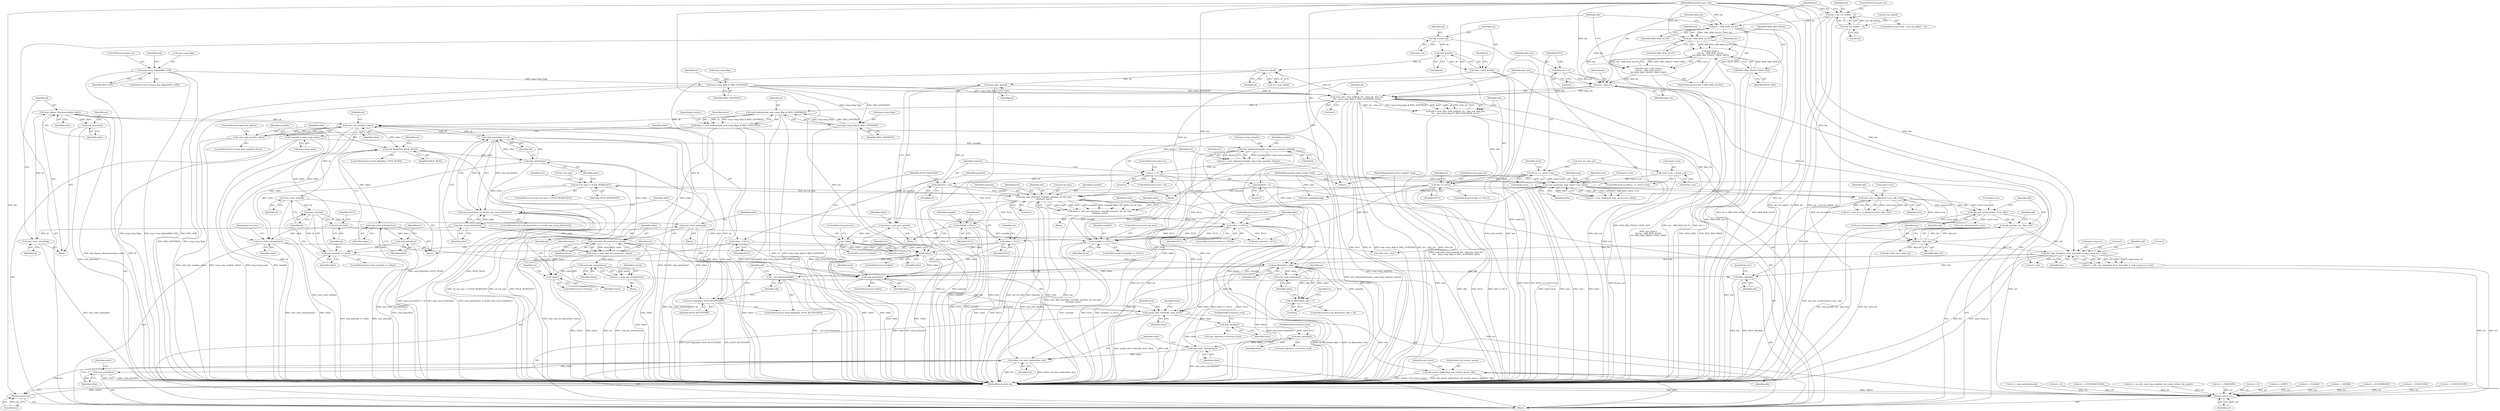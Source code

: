 digraph "0_linux_e0e3cea46d31d23dc40df0a49a7a2c04fe8edfea_0@API" {
"1000439" [label="(Call,unix_dgram_disconnected(sk, other))"];
"1000437" [label="(Call,unix_state_unlock(sk))"];
"1000434" [label="(Call,unix_peer(sk))"];
"1000429" [label="(Call,unix_peer(sk))"];
"1000425" [label="(Call,unix_state_lock(sk))"];
"1000409" [label="(Call,unix_may_send(sk, other))"];
"1000491" [label="(Call,unix_peer(other) != sk)"];
"1000492" [label="(Call,unix_peer(other))"];
"1000414" [label="(Call,sock_flag(other, SOCK_DEAD))"];
"1000439" [label="(Call,unix_dgram_disconnected(sk, other))"];
"1000428" [label="(Call,unix_peer(sk) == other)"];
"1000420" [label="(Call,sock_put(other))"];
"1000418" [label="(Call,unix_state_unlock(other))"];
"1000352" [label="(Call,sock_sndtimeo(sk, msg->msg_flags & MSG_DONTWAIT))"];
"1000281" [label="(Call,sock_alloc_send_pskb(sk, len - data_len, data_len,\n\t\t\t\t   msg->msg_flags & MSG_DONTWAIT, &err))"];
"1000226" [label="(Call,unix_peer_get(sk))"];
"1000128" [label="(Call,unix_sk(sk))"];
"1000123" [label="(Call,sock_net(sk))"];
"1000115" [label="(Call,*sk = sock->sk)"];
"1000283" [label="(Call,len - data_len)"];
"1000266" [label="(Call,len > SKB_MAX_ALLOC)"];
"1000257" [label="(Call,len > sk->sk_sndbuf - 32)"];
"1000107" [label="(MethodParameterIn,size_t len)"];
"1000259" [label="(Call,sk->sk_sndbuf - 32)"];
"1000273" [label="(Call,len - SKB_MAX_ALLOC)"];
"1000151" [label="(Call,data_len = 0)"];
"1000269" [label="(Call,data_len = min_t(size_t,\n\t\t\t\t len - SKB_MAX_ALLOC,\n\t\t\t\t MAX_SKB_FRAGS * PAGE_SIZE))"];
"1000271" [label="(Call,min_t(size_t,\n\t\t\t\t len - SKB_MAX_ALLOC,\n\t\t\t\t MAX_SKB_FRAGS * PAGE_SIZE))"];
"1000276" [label="(Call,MAX_SKB_FRAGS * PAGE_SIZE)"];
"1000287" [label="(Call,msg->msg_flags & MSG_DONTWAIT)"];
"1000187" [label="(Call,msg->msg_flags&MSG_OOB)"];
"1000354" [label="(Call,msg->msg_flags & MSG_DONTWAIT)"];
"1000450" [label="(Call,unix_state_unlock(sk))"];
"1000401" [label="(Call,unix_state_lock(other))"];
"1000392" [label="(Call,sk_filter(other, skb))"];
"1000386" [label="(Call,other == NULL)"];
"1000373" [label="(Call,other = unix_find_other(net, sunaddr, namelen, sk->sk_type,\n\t\t\t\t\thash, &err))"];
"1000375" [label="(Call,unix_find_other(net, sunaddr, namelen, sk->sk_type,\n\t\t\t\t\thash, &err))"];
"1000121" [label="(Call,*net = sock_net(sk))"];
"1000369" [label="(Call,sunaddr == NULL)"];
"1000217" [label="(Call,sunaddr = NULL)"];
"1000155" [label="(Call,NULL == siocb->scm)"];
"1000200" [label="(Call,unix_mkname(sunaddr, msg->msg_namelen, &hash))"];
"1000131" [label="(Call,*sunaddr = msg->msg_name)"];
"1000295" [label="(Call,skb == NULL)"];
"1000279" [label="(Call,skb = sock_alloc_send_pskb(sk, len - data_len, data_len,\n\t\t\t\t   msg->msg_flags & MSG_DONTWAIT, &err))"];
"1000141" [label="(Call,namelen = 0)"];
"1000212" [label="(Call,namelen = err)"];
"1000208" [label="(Call,err < 0)"];
"1000198" [label="(Call,err = unix_mkname(sunaddr, msg->msg_namelen, &hash))"];
"1000471" [label="(Call,sk->sk_type != SOCK_SEQPACKET)"];
"1000361" [label="(Call,!other)"];
"1000452" [label="(Call,other = NULL)"];
"1000229" [label="(Call,!other)"];
"1000224" [label="(Call,other = unix_peer_get(sk))"];
"1000137" [label="(Call,*other = NULL)"];
"1000509" [label="(Call,unix_wait_for_peer(other, timeo))"];
"1000495" [label="(Call,unix_recvq_full(other))"];
"1000499" [label="(Call,!timeo)"];
"1000350" [label="(Call,timeo = sock_sndtimeo(sk, msg->msg_flags & MSG_DONTWAIT))"];
"1000514" [label="(Call,sock_intr_errno(timeo))"];
"1000507" [label="(Call,timeo = unix_wait_for_peer(other, timeo))"];
"1000339" [label="(Call,skb_copy_datagram_from_iovec(skb, 0, msg->msg_iov, 0, len))"];
"1000322" [label="(Call,skb_put(skb, len - data_len))"];
"1000317" [label="(Call,unix_get_secdata(siocb->scm, skb))"];
"1000301" [label="(Call,unix_scm_to_skb(siocb->scm, skb, true))"];
"1000169" [label="(Call,scm_send(sock, msg, siocb->scm, false))"];
"1000105" [label="(MethodParameterIn,struct socket *sock)"];
"1000106" [label="(MethodParameterIn,struct msghdr *msg)"];
"1000160" [label="(Call,siocb->scm = &tmp_scm)"];
"1000324" [label="(Call,len - data_len)"];
"1000408" [label="(Call,!unix_may_send(sk, other))"];
"1000442" [label="(Call,sock_put(other))"];
"1000490" [label="(Call,unix_peer(other) != sk && unix_recvq_full(other))"];
"1000391" [label="(Call,sk_filter(other, skb) < 0)"];
"1000525" [label="(Call,__net_timestamp(skb))"];
"1000527" [label="(Call,maybe_add_creds(skb, sock, other))"];
"1000531" [label="(Call,skb_queue_tail(&other->sk_receive_queue, skb))"];
"1000541" [label="(Call,unix_sk(other))"];
"1000546" [label="(Call,unix_sk(other))"];
"1000550" [label="(Call,unix_state_unlock(other))"];
"1000552" [label="(Call,other->sk_data_ready(other, len))"];
"1000555" [label="(Call,sock_put(other))"];
"1000561" [label="(Return,return len;)"];
"1000567" [label="(Call,kfree_skb(skb))"];
"1000572" [label="(Call,sock_put(other))"];
"1000512" [label="(Call,err = sock_intr_errno(timeo))"];
"1000578" [label="(Return,return err;)"];
"1000522" [label="(Call,sock_flag(other, SOCK_RCVTSTAMP))"];
"1000564" [label="(Call,unix_state_unlock(other))"];
"1000441" [label="(Identifier,other)"];
"1000219" [label="(Identifier,NULL)"];
"1000530" [label="(Identifier,other)"];
"1000389" [label="(ControlStructure,goto out_free;)"];
"1000129" [label="(Identifier,sk)"];
"1000264" [label="(ControlStructure,goto out;)"];
"1000211" [label="(ControlStructure,goto out;)"];
"1000246" [label="(Call,err = unix_autobind(sock))"];
"1000454" [label="(Identifier,NULL)"];
"1000293" [label="(Identifier,err)"];
"1000202" [label="(Call,msg->msg_namelen)"];
"1000436" [label="(Identifier,NULL)"];
"1000339" [label="(Call,skb_copy_datagram_from_iovec(skb, 0, msg->msg_iov, 0, len))"];
"1000216" [label="(Block,)"];
"1000160" [label="(Call,siocb->scm = &tmp_scm)"];
"1000325" [label="(Identifier,len)"];
"1000208" [label="(Call,err < 0)"];
"1000524" [label="(Identifier,SOCK_RCVTSTAMP)"];
"1000298" [label="(ControlStructure,goto out;)"];
"1000422" [label="(Call,err = 0)"];
"1000105" [label="(MethodParameterIn,struct socket *sock)"];
"1000392" [label="(Call,sk_filter(other, skb))"];
"1000418" [label="(Call,unix_state_unlock(other))"];
"1000402" [label="(Identifier,other)"];
"1000358" [label="(Identifier,MSG_DONTWAIT)"];
"1000527" [label="(Call,maybe_add_creds(skb, sock, other))"];
"1000224" [label="(Call,other = unix_peer_get(sk))"];
"1000431" [label="(Identifier,other)"];
"1000263" [label="(Literal,32)"];
"1000324" [label="(Call,len - data_len)"];
"1000201" [label="(Identifier,sunaddr)"];
"1000132" [label="(Identifier,sunaddr)"];
"1000435" [label="(Identifier,sk)"];
"1000210" [label="(Literal,0)"];
"1000427" [label="(ControlStructure,if (unix_peer(sk) == other))"];
"1000453" [label="(Identifier,other)"];
"1000514" [label="(Call,sock_intr_errno(timeo))"];
"1000522" [label="(Call,sock_flag(other, SOCK_RCVTSTAMP))"];
"1000155" [label="(Call,NULL == siocb->scm)"];
"1000404" [label="(Identifier,err)"];
"1000371" [label="(Identifier,NULL)"];
"1000296" [label="(Identifier,skb)"];
"1000270" [label="(Identifier,data_len)"];
"1000346" [label="(Identifier,len)"];
"1000126" [label="(Call,*u = unix_sk(sk))"];
"1000390" [label="(ControlStructure,if (sk_filter(other, skb) < 0))"];
"1000378" [label="(Identifier,namelen)"];
"1000302" [label="(Call,siocb->scm)"];
"1000124" [label="(Identifier,sk)"];
"1000128" [label="(Call,unix_sk(sk))"];
"1000284" [label="(Identifier,len)"];
"1000209" [label="(Identifier,err)"];
"1000497" [label="(Block,)"];
"1000332" [label="(Call,skb->len = len)"];
"1000107" [label="(MethodParameterIn,size_t len)"];
"1000272" [label="(Identifier,size_t)"];
"1000551" [label="(Identifier,other)"];
"1000444" [label="(Call,err = -ECONNREFUSED)"];
"1000231" [label="(ControlStructure,goto out;)"];
"1000138" [label="(Identifier,other)"];
"1000493" [label="(Identifier,other)"];
"1000285" [label="(Identifier,data_len)"];
"1000361" [label="(Call,!other)"];
"1000397" [label="(Call,err = len)"];
"1000225" [label="(Identifier,other)"];
"1000257" [label="(Call,len > sk->sk_sndbuf - 32)"];
"1000342" [label="(Call,msg->msg_iov)"];
"1000489" [label="(ControlStructure,if (unix_peer(other) != sk && unix_recvq_full(other)))"];
"1000528" [label="(Identifier,skb)"];
"1000195" [label="(Identifier,msg)"];
"1000154" [label="(ControlStructure,if (NULL == siocb->scm))"];
"1000567" [label="(Call,kfree_skb(skb))"];
"1000460" [label="(Identifier,err)"];
"1000151" [label="(Call,data_len = 0)"];
"1000388" [label="(Identifier,NULL)"];
"1000306" [label="(Identifier,true)"];
"1000491" [label="(Call,unix_peer(other) != sk)"];
"1000529" [label="(Identifier,sock)"];
"1000142" [label="(Identifier,namelen)"];
"1000369" [label="(Call,sunaddr == NULL)"];
"1000291" [label="(Identifier,MSG_DONTWAIT)"];
"1000269" [label="(Call,data_len = min_t(size_t,\n\t\t\t\t len - SKB_MAX_ALLOC,\n\t\t\t\t MAX_SKB_FRAGS * PAGE_SIZE))"];
"1000500" [label="(Identifier,timeo)"];
"1000322" [label="(Call,skb_put(skb, len - data_len))"];
"1000297" [label="(Identifier,NULL)"];
"1000534" [label="(Identifier,other)"];
"1000317" [label="(Call,unix_get_secdata(siocb->scm, skb))"];
"1000169" [label="(Call,scm_send(sock, msg, siocb->scm, false))"];
"1000559" [label="(Identifier,siocb)"];
"1000294" [label="(ControlStructure,if (skb == NULL))"];
"1000374" [label="(Identifier,other)"];
"1000432" [label="(Block,)"];
"1000545" [label="(Call,unix_sk(other)->recursion_level)"];
"1000387" [label="(Identifier,other)"];
"1000235" [label="(Identifier,SOCK_PASSCRED)"];
"1000477" [label="(Call,err = security_unix_may_send(sk->sk_socket, other->sk_socket))"];
"1000368" [label="(ControlStructure,if (sunaddr == NULL))"];
"1000212" [label="(Call,namelen = err)"];
"1000345" [label="(Literal,0)"];
"1000172" [label="(Call,siocb->scm)"];
"1000554" [label="(Identifier,len)"];
"1000451" [label="(Identifier,sk)"];
"1000518" [label="(Identifier,current)"];
"1000283" [label="(Call,len - data_len)"];
"1000288" [label="(Call,msg->msg_flags)"];
"1000394" [label="(Identifier,skb)"];
"1000515" [label="(Identifier,timeo)"];
"1000398" [label="(Identifier,err)"];
"1000401" [label="(Call,unix_state_lock(other))"];
"1000568" [label="(Identifier,skb)"];
"1000115" [label="(Call,*sk = sock->sk)"];
"1000276" [label="(Call,MAX_SKB_FRAGS * PAGE_SIZE)"];
"1000450" [label="(Call,unix_state_unlock(sk))"];
"1000226" [label="(Call,unix_peer_get(sk))"];
"1000280" [label="(Identifier,skb)"];
"1000186" [label="(ControlStructure,if (msg->msg_flags&MSG_OOB))"];
"1000536" [label="(Identifier,skb)"];
"1000352" [label="(Call,sock_sndtimeo(sk, msg->msg_flags & MSG_DONTWAIT))"];
"1000301" [label="(Call,unix_scm_to_skb(siocb->scm, skb, true))"];
"1000287" [label="(Call,msg->msg_flags & MSG_DONTWAIT)"];
"1000471" [label="(Call,sk->sk_type != SOCK_SEQPACKET)"];
"1000499" [label="(Call,!timeo)"];
"1000382" [label="(Identifier,hash)"];
"1000354" [label="(Call,msg->msg_flags & MSG_DONTWAIT)"];
"1000123" [label="(Call,sock_net(sk))"];
"1000370" [label="(Identifier,sunaddr)"];
"1000166" [label="(Call,wait_for_unix_gc())"];
"1000299" [label="(Call,err = unix_scm_to_skb(siocb->scm, skb, true))"];
"1000248" [label="(Call,unix_autobind(sock))"];
"1000116" [label="(Identifier,sk)"];
"1000133" [label="(Call,msg->msg_name)"];
"1000376" [label="(Identifier,net)"];
"1000507" [label="(Call,timeo = unix_wait_for_peer(other, timeo))"];
"1000547" [label="(Identifier,other)"];
"1000472" [label="(Call,sk->sk_type)"];
"1000428" [label="(Call,unix_peer(sk) == other)"];
"1000416" [label="(Identifier,SOCK_DEAD)"];
"1000259" [label="(Call,sk->sk_sndbuf - 32)"];
"1000275" [label="(Identifier,SKB_MAX_ALLOC)"];
"1000318" [label="(Call,siocb->scm)"];
"1000205" [label="(Call,&hash)"];
"1000351" [label="(Identifier,timeo)"];
"1000513" [label="(Identifier,err)"];
"1000121" [label="(Call,*net = sock_net(sk))"];
"1000197" [label="(Block,)"];
"1000108" [label="(Block,)"];
"1000305" [label="(Identifier,skb)"];
"1000445" [label="(Identifier,err)"];
"1000439" [label="(Call,unix_dgram_disconnected(sk, other))"];
"1000353" [label="(Identifier,sk)"];
"1000214" [label="(Identifier,err)"];
"1000572" [label="(Call,sock_put(other))"];
"1000385" [label="(ControlStructure,if (other == NULL))"];
"1000350" [label="(Call,timeo = sock_sndtimeo(sk, msg->msg_flags & MSG_DONTWAIT))"];
"1000217" [label="(Call,sunaddr = NULL)"];
"1000267" [label="(Identifier,len)"];
"1000274" [label="(Identifier,len)"];
"1000440" [label="(Identifier,sk)"];
"1000271" [label="(Call,min_t(size_t,\n\t\t\t\t len - SKB_MAX_ALLOC,\n\t\t\t\t MAX_SKB_FRAGS * PAGE_SIZE))"];
"1000426" [label="(Identifier,sk)"];
"1000494" [label="(Identifier,sk)"];
"1000552" [label="(Call,other->sk_data_ready(other, len))"];
"1000512" [label="(Call,err = sock_intr_errno(timeo))"];
"1000526" [label="(Identifier,skb)"];
"1000323" [label="(Identifier,skb)"];
"1000282" [label="(Identifier,sk)"];
"1000295" [label="(Call,skb == NULL)"];
"1000286" [label="(Identifier,data_len)"];
"1000300" [label="(Identifier,err)"];
"1000580" [label="(MethodReturn,static int)"];
"1000412" [label="(ControlStructure,goto out_unlock;)"];
"1000423" [label="(Identifier,err)"];
"1000162" [label="(Identifier,siocb)"];
"1000419" [label="(Identifier,other)"];
"1000266" [label="(Call,len > SKB_MAX_ALLOC)"];
"1000379" [label="(Call,sk->sk_type)"];
"1000550" [label="(Call,unix_state_unlock(other))"];
"1000156" [label="(Identifier,NULL)"];
"1000363" [label="(Block,)"];
"1000420" [label="(Call,sock_put(other))"];
"1000273" [label="(Call,len - SKB_MAX_ALLOC)"];
"1000281" [label="(Call,sock_alloc_send_pskb(sk, len - data_len, data_len,\n\t\t\t\t   msg->msg_flags & MSG_DONTWAIT, &err))"];
"1000434" [label="(Call,unix_peer(sk))"];
"1000122" [label="(Identifier,net)"];
"1000171" [label="(Identifier,msg)"];
"1000326" [label="(Identifier,data_len)"];
"1000540" [label="(Call,unix_sk(other)->recursion_level)"];
"1000576" [label="(Identifier,siocb)"];
"1000414" [label="(Call,sock_flag(other, SOCK_DEAD))"];
"1000292" [label="(Call,&err)"];
"1000260" [label="(Call,sk->sk_sndbuf)"];
"1000117" [label="(Call,sock->sk)"];
"1000525" [label="(Call,__net_timestamp(skb))"];
"1000141" [label="(Call,namelen = 0)"];
"1000503" [label="(Identifier,err)"];
"1000539" [label="(Identifier,max_level)"];
"1000252" [label="(Call,err = -EMSGSIZE)"];
"1000569" [label="(JumpTarget,out:)"];
"1000470" [label="(ControlStructure,if (sk->sk_type != SOCK_SEQPACKET))"];
"1000456" [label="(Identifier,err)"];
"1000308" [label="(Call,err < 0)"];
"1000355" [label="(Call,msg->msg_flags)"];
"1000373" [label="(Call,other = unix_find_other(net, sunaddr, namelen, sk->sk_type,\n\t\t\t\t\thash, &err))"];
"1000475" [label="(Identifier,SOCK_SEQPACKET)"];
"1000340" [label="(Identifier,skb)"];
"1000430" [label="(Identifier,sk)"];
"1000417" [label="(Block,)"];
"1000227" [label="(Identifier,sk)"];
"1000187" [label="(Call,msg->msg_flags&MSG_OOB)"];
"1000191" [label="(Identifier,MSG_OOB)"];
"1000578" [label="(Return,return err;)"];
"1000372" [label="(ControlStructure,goto out_free;)"];
"1000152" [label="(Identifier,data_len)"];
"1000327" [label="(Call,skb->data_len = data_len)"];
"1000425" [label="(Call,unix_state_lock(sk))"];
"1000393" [label="(Identifier,other)"];
"1000492" [label="(Call,unix_peer(other))"];
"1000127" [label="(Identifier,u)"];
"1000164" [label="(Call,&tmp_scm)"];
"1000377" [label="(Identifier,sunaddr)"];
"1000452" [label="(Call,other = NULL)"];
"1000561" [label="(Return,return len;)"];
"1000360" [label="(ControlStructure,if (!other))"];
"1000137" [label="(Call,*other = NULL)"];
"1000409" [label="(Call,unix_may_send(sk, other))"];
"1000153" [label="(Literal,0)"];
"1000221" [label="(Identifier,err)"];
"1000557" [label="(Call,scm_destroy(siocb->scm))"];
"1000459" [label="(Call,err = -EPIPE)"];
"1000553" [label="(Identifier,other)"];
"1000362" [label="(Identifier,other)"];
"1000543" [label="(FieldIdentifier,recursion_level)"];
"1000573" [label="(Identifier,other)"];
"1000443" [label="(Identifier,other)"];
"1000502" [label="(Call,err = -EAGAIN)"];
"1000199" [label="(Identifier,err)"];
"1000218" [label="(Identifier,sunaddr)"];
"1000386" [label="(Call,other == NULL)"];
"1000341" [label="(Literal,0)"];
"1000403" [label="(Call,err = -EPERM)"];
"1000213" [label="(Identifier,namelen)"];
"1000498" [label="(ControlStructure,if (!timeo))"];
"1000139" [label="(Identifier,NULL)"];
"1000321" [label="(Identifier,skb)"];
"1000359" [label="(JumpTarget,restart:)"];
"1000438" [label="(Identifier,sk)"];
"1000200" [label="(Call,unix_mkname(sunaddr, msg->msg_namelen, &hash))"];
"1000478" [label="(Identifier,err)"];
"1000175" [label="(Identifier,false)"];
"1000170" [label="(Identifier,sock)"];
"1000161" [label="(Call,siocb->scm)"];
"1000207" [label="(ControlStructure,if (err < 0))"];
"1000510" [label="(Identifier,other)"];
"1000562" [label="(Identifier,len)"];
"1000495" [label="(Call,unix_recvq_full(other))"];
"1000265" [label="(ControlStructure,if (len > SKB_MAX_ALLOC))"];
"1000509" [label="(Call,unix_wait_for_peer(other, timeo))"];
"1000268" [label="(Identifier,SKB_MAX_ALLOC)"];
"1000531" [label="(Call,skb_queue_tail(&other->sk_receive_queue, skb))"];
"1000532" [label="(Call,&other->sk_receive_queue)"];
"1000408" [label="(Call,!unix_may_send(sk, other))"];
"1000106" [label="(MethodParameterIn,struct msghdr *msg)"];
"1000546" [label="(Call,unix_sk(other))"];
"1000437" [label="(Call,unix_state_unlock(sk))"];
"1000556" [label="(Identifier,other)"];
"1000258" [label="(Identifier,len)"];
"1000511" [label="(Identifier,timeo)"];
"1000230" [label="(Identifier,other)"];
"1000395" [label="(Literal,0)"];
"1000364" [label="(Call,err = -ECONNRESET)"];
"1000157" [label="(Call,siocb->scm)"];
"1000143" [label="(Literal,0)"];
"1000256" [label="(ControlStructure,if (len > sk->sk_sndbuf - 32))"];
"1000566" [label="(JumpTarget,out_free:)"];
"1000548" [label="(FieldIdentifier,recursion_level)"];
"1000413" [label="(ControlStructure,if (sock_flag(other, SOCK_DEAD)))"];
"1000541" [label="(Call,unix_sk(other))"];
"1000411" [label="(Identifier,other)"];
"1000565" [label="(Identifier,other)"];
"1000564" [label="(Call,unix_state_unlock(other))"];
"1000574" [label="(Call,scm_destroy(siocb->scm))"];
"1000220" [label="(Call,err = -ENOTCONN)"];
"1000521" [label="(ControlStructure,if (sock_flag(other, SOCK_RCVTSTAMP)))"];
"1000433" [label="(Call,unix_peer(sk) = NULL)"];
"1000442" [label="(Call,sock_put(other))"];
"1000496" [label="(Identifier,other)"];
"1000542" [label="(Identifier,other)"];
"1000410" [label="(Identifier,sk)"];
"1000570" [label="(ControlStructure,if (other))"];
"1000407" [label="(ControlStructure,if (!unix_may_send(sk, other)))"];
"1000198" [label="(Call,err = unix_mkname(sunaddr, msg->msg_namelen, &hash))"];
"1000429" [label="(Call,unix_peer(sk))"];
"1000579" [label="(Identifier,err)"];
"1000555" [label="(Call,sock_put(other))"];
"1000391" [label="(Call,sk_filter(other, skb) < 0)"];
"1000383" [label="(Call,&err)"];
"1000490" [label="(Call,unix_peer(other) != sk && unix_recvq_full(other))"];
"1000523" [label="(Identifier,other)"];
"1000415" [label="(Identifier,other)"];
"1000188" [label="(Call,msg->msg_flags)"];
"1000421" [label="(Identifier,other)"];
"1000192" [label="(ControlStructure,goto out;)"];
"1000228" [label="(ControlStructure,if (!other))"];
"1000329" [label="(Identifier,skb)"];
"1000365" [label="(Identifier,err)"];
"1000167" [label="(Call,err = scm_send(sock, msg, siocb->scm, false))"];
"1000375" [label="(Call,unix_find_other(net, sunaddr, namelen, sk->sk_type,\n\t\t\t\t\thash, &err))"];
"1000278" [label="(Identifier,PAGE_SIZE)"];
"1000449" [label="(Block,)"];
"1000131" [label="(Call,*sunaddr = msg->msg_name)"];
"1000182" [label="(Call,err = -EOPNOTSUPP)"];
"1000508" [label="(Identifier,timeo)"];
"1000279" [label="(Call,skb = sock_alloc_send_pskb(sk, len - data_len, data_len,\n\t\t\t\t   msg->msg_flags & MSG_DONTWAIT, &err))"];
"1000337" [label="(Call,err = skb_copy_datagram_from_iovec(skb, 0, msg->msg_iov, 0, len))"];
"1000277" [label="(Identifier,MAX_SKB_FRAGS)"];
"1000229" [label="(Call,!other)"];
"1000439" -> "1000432"  [label="AST: "];
"1000439" -> "1000441"  [label="CFG: "];
"1000440" -> "1000439"  [label="AST: "];
"1000441" -> "1000439"  [label="AST: "];
"1000443" -> "1000439"  [label="CFG: "];
"1000439" -> "1000580"  [label="DDG: sk"];
"1000439" -> "1000580"  [label="DDG: unix_dgram_disconnected(sk, other)"];
"1000439" -> "1000409"  [label="DDG: sk"];
"1000437" -> "1000439"  [label="DDG: sk"];
"1000428" -> "1000439"  [label="DDG: other"];
"1000439" -> "1000442"  [label="DDG: other"];
"1000437" -> "1000432"  [label="AST: "];
"1000437" -> "1000438"  [label="CFG: "];
"1000438" -> "1000437"  [label="AST: "];
"1000440" -> "1000437"  [label="CFG: "];
"1000437" -> "1000580"  [label="DDG: unix_state_unlock(sk)"];
"1000434" -> "1000437"  [label="DDG: sk"];
"1000434" -> "1000433"  [label="AST: "];
"1000434" -> "1000435"  [label="CFG: "];
"1000435" -> "1000434"  [label="AST: "];
"1000436" -> "1000434"  [label="CFG: "];
"1000429" -> "1000434"  [label="DDG: sk"];
"1000429" -> "1000428"  [label="AST: "];
"1000429" -> "1000430"  [label="CFG: "];
"1000430" -> "1000429"  [label="AST: "];
"1000431" -> "1000429"  [label="CFG: "];
"1000429" -> "1000428"  [label="DDG: sk"];
"1000425" -> "1000429"  [label="DDG: sk"];
"1000429" -> "1000450"  [label="DDG: sk"];
"1000425" -> "1000417"  [label="AST: "];
"1000425" -> "1000426"  [label="CFG: "];
"1000426" -> "1000425"  [label="AST: "];
"1000430" -> "1000425"  [label="CFG: "];
"1000425" -> "1000580"  [label="DDG: unix_state_lock(sk)"];
"1000409" -> "1000425"  [label="DDG: sk"];
"1000409" -> "1000408"  [label="AST: "];
"1000409" -> "1000411"  [label="CFG: "];
"1000410" -> "1000409"  [label="AST: "];
"1000411" -> "1000409"  [label="AST: "];
"1000408" -> "1000409"  [label="CFG: "];
"1000409" -> "1000580"  [label="DDG: sk"];
"1000409" -> "1000408"  [label="DDG: sk"];
"1000409" -> "1000408"  [label="DDG: other"];
"1000491" -> "1000409"  [label="DDG: sk"];
"1000352" -> "1000409"  [label="DDG: sk"];
"1000450" -> "1000409"  [label="DDG: sk"];
"1000401" -> "1000409"  [label="DDG: other"];
"1000409" -> "1000414"  [label="DDG: other"];
"1000409" -> "1000491"  [label="DDG: sk"];
"1000409" -> "1000564"  [label="DDG: other"];
"1000491" -> "1000490"  [label="AST: "];
"1000491" -> "1000494"  [label="CFG: "];
"1000492" -> "1000491"  [label="AST: "];
"1000494" -> "1000491"  [label="AST: "];
"1000496" -> "1000491"  [label="CFG: "];
"1000490" -> "1000491"  [label="CFG: "];
"1000491" -> "1000580"  [label="DDG: sk"];
"1000491" -> "1000580"  [label="DDG: unix_peer(other)"];
"1000491" -> "1000490"  [label="DDG: unix_peer(other)"];
"1000491" -> "1000490"  [label="DDG: sk"];
"1000492" -> "1000491"  [label="DDG: other"];
"1000492" -> "1000493"  [label="CFG: "];
"1000493" -> "1000492"  [label="AST: "];
"1000494" -> "1000492"  [label="CFG: "];
"1000414" -> "1000492"  [label="DDG: other"];
"1000492" -> "1000495"  [label="DDG: other"];
"1000492" -> "1000509"  [label="DDG: other"];
"1000492" -> "1000522"  [label="DDG: other"];
"1000492" -> "1000564"  [label="DDG: other"];
"1000414" -> "1000413"  [label="AST: "];
"1000414" -> "1000416"  [label="CFG: "];
"1000415" -> "1000414"  [label="AST: "];
"1000416" -> "1000414"  [label="AST: "];
"1000419" -> "1000414"  [label="CFG: "];
"1000460" -> "1000414"  [label="CFG: "];
"1000414" -> "1000580"  [label="DDG: sock_flag(other, SOCK_DEAD)"];
"1000414" -> "1000580"  [label="DDG: SOCK_DEAD"];
"1000414" -> "1000418"  [label="DDG: other"];
"1000414" -> "1000564"  [label="DDG: other"];
"1000428" -> "1000427"  [label="AST: "];
"1000428" -> "1000431"  [label="CFG: "];
"1000431" -> "1000428"  [label="AST: "];
"1000435" -> "1000428"  [label="CFG: "];
"1000451" -> "1000428"  [label="CFG: "];
"1000428" -> "1000580"  [label="DDG: unix_peer(sk) == other"];
"1000428" -> "1000580"  [label="DDG: unix_peer(sk)"];
"1000420" -> "1000428"  [label="DDG: other"];
"1000420" -> "1000417"  [label="AST: "];
"1000420" -> "1000421"  [label="CFG: "];
"1000421" -> "1000420"  [label="AST: "];
"1000423" -> "1000420"  [label="CFG: "];
"1000420" -> "1000580"  [label="DDG: sock_put(other)"];
"1000418" -> "1000420"  [label="DDG: other"];
"1000418" -> "1000417"  [label="AST: "];
"1000418" -> "1000419"  [label="CFG: "];
"1000419" -> "1000418"  [label="AST: "];
"1000421" -> "1000418"  [label="CFG: "];
"1000418" -> "1000580"  [label="DDG: unix_state_unlock(other)"];
"1000352" -> "1000350"  [label="AST: "];
"1000352" -> "1000354"  [label="CFG: "];
"1000353" -> "1000352"  [label="AST: "];
"1000354" -> "1000352"  [label="AST: "];
"1000350" -> "1000352"  [label="CFG: "];
"1000352" -> "1000580"  [label="DDG: sk"];
"1000352" -> "1000580"  [label="DDG: msg->msg_flags & MSG_DONTWAIT"];
"1000352" -> "1000350"  [label="DDG: sk"];
"1000352" -> "1000350"  [label="DDG: msg->msg_flags & MSG_DONTWAIT"];
"1000281" -> "1000352"  [label="DDG: sk"];
"1000354" -> "1000352"  [label="DDG: msg->msg_flags"];
"1000354" -> "1000352"  [label="DDG: MSG_DONTWAIT"];
"1000281" -> "1000279"  [label="AST: "];
"1000281" -> "1000292"  [label="CFG: "];
"1000282" -> "1000281"  [label="AST: "];
"1000283" -> "1000281"  [label="AST: "];
"1000286" -> "1000281"  [label="AST: "];
"1000287" -> "1000281"  [label="AST: "];
"1000292" -> "1000281"  [label="AST: "];
"1000279" -> "1000281"  [label="CFG: "];
"1000281" -> "1000580"  [label="DDG: data_len"];
"1000281" -> "1000580"  [label="DDG: &err"];
"1000281" -> "1000580"  [label="DDG: sk"];
"1000281" -> "1000580"  [label="DDG: msg->msg_flags & MSG_DONTWAIT"];
"1000281" -> "1000580"  [label="DDG: len - data_len"];
"1000281" -> "1000279"  [label="DDG: len - data_len"];
"1000281" -> "1000279"  [label="DDG: msg->msg_flags & MSG_DONTWAIT"];
"1000281" -> "1000279"  [label="DDG: &err"];
"1000281" -> "1000279"  [label="DDG: sk"];
"1000281" -> "1000279"  [label="DDG: data_len"];
"1000226" -> "1000281"  [label="DDG: sk"];
"1000128" -> "1000281"  [label="DDG: sk"];
"1000283" -> "1000281"  [label="DDG: len"];
"1000283" -> "1000281"  [label="DDG: data_len"];
"1000287" -> "1000281"  [label="DDG: msg->msg_flags"];
"1000287" -> "1000281"  [label="DDG: MSG_DONTWAIT"];
"1000281" -> "1000324"  [label="DDG: data_len"];
"1000281" -> "1000375"  [label="DDG: &err"];
"1000226" -> "1000224"  [label="AST: "];
"1000226" -> "1000227"  [label="CFG: "];
"1000227" -> "1000226"  [label="AST: "];
"1000224" -> "1000226"  [label="CFG: "];
"1000226" -> "1000580"  [label="DDG: sk"];
"1000226" -> "1000224"  [label="DDG: sk"];
"1000128" -> "1000226"  [label="DDG: sk"];
"1000128" -> "1000126"  [label="AST: "];
"1000128" -> "1000129"  [label="CFG: "];
"1000129" -> "1000128"  [label="AST: "];
"1000126" -> "1000128"  [label="CFG: "];
"1000128" -> "1000580"  [label="DDG: sk"];
"1000128" -> "1000126"  [label="DDG: sk"];
"1000123" -> "1000128"  [label="DDG: sk"];
"1000123" -> "1000121"  [label="AST: "];
"1000123" -> "1000124"  [label="CFG: "];
"1000124" -> "1000123"  [label="AST: "];
"1000121" -> "1000123"  [label="CFG: "];
"1000123" -> "1000121"  [label="DDG: sk"];
"1000115" -> "1000123"  [label="DDG: sk"];
"1000115" -> "1000108"  [label="AST: "];
"1000115" -> "1000117"  [label="CFG: "];
"1000116" -> "1000115"  [label="AST: "];
"1000117" -> "1000115"  [label="AST: "];
"1000122" -> "1000115"  [label="CFG: "];
"1000115" -> "1000580"  [label="DDG: sock->sk"];
"1000283" -> "1000285"  [label="CFG: "];
"1000284" -> "1000283"  [label="AST: "];
"1000285" -> "1000283"  [label="AST: "];
"1000286" -> "1000283"  [label="CFG: "];
"1000283" -> "1000580"  [label="DDG: len"];
"1000266" -> "1000283"  [label="DDG: len"];
"1000273" -> "1000283"  [label="DDG: len"];
"1000107" -> "1000283"  [label="DDG: len"];
"1000151" -> "1000283"  [label="DDG: data_len"];
"1000269" -> "1000283"  [label="DDG: data_len"];
"1000283" -> "1000324"  [label="DDG: len"];
"1000266" -> "1000265"  [label="AST: "];
"1000266" -> "1000268"  [label="CFG: "];
"1000267" -> "1000266"  [label="AST: "];
"1000268" -> "1000266"  [label="AST: "];
"1000270" -> "1000266"  [label="CFG: "];
"1000280" -> "1000266"  [label="CFG: "];
"1000266" -> "1000580"  [label="DDG: SKB_MAX_ALLOC"];
"1000266" -> "1000580"  [label="DDG: len > SKB_MAX_ALLOC"];
"1000257" -> "1000266"  [label="DDG: len"];
"1000107" -> "1000266"  [label="DDG: len"];
"1000266" -> "1000273"  [label="DDG: len"];
"1000266" -> "1000273"  [label="DDG: SKB_MAX_ALLOC"];
"1000257" -> "1000256"  [label="AST: "];
"1000257" -> "1000259"  [label="CFG: "];
"1000258" -> "1000257"  [label="AST: "];
"1000259" -> "1000257"  [label="AST: "];
"1000264" -> "1000257"  [label="CFG: "];
"1000267" -> "1000257"  [label="CFG: "];
"1000257" -> "1000580"  [label="DDG: sk->sk_sndbuf - 32"];
"1000257" -> "1000580"  [label="DDG: len"];
"1000257" -> "1000580"  [label="DDG: len > sk->sk_sndbuf - 32"];
"1000107" -> "1000257"  [label="DDG: len"];
"1000259" -> "1000257"  [label="DDG: sk->sk_sndbuf"];
"1000259" -> "1000257"  [label="DDG: 32"];
"1000107" -> "1000103"  [label="AST: "];
"1000107" -> "1000580"  [label="DDG: len"];
"1000107" -> "1000273"  [label="DDG: len"];
"1000107" -> "1000324"  [label="DDG: len"];
"1000107" -> "1000332"  [label="DDG: len"];
"1000107" -> "1000339"  [label="DDG: len"];
"1000107" -> "1000397"  [label="DDG: len"];
"1000107" -> "1000552"  [label="DDG: len"];
"1000107" -> "1000561"  [label="DDG: len"];
"1000259" -> "1000263"  [label="CFG: "];
"1000260" -> "1000259"  [label="AST: "];
"1000263" -> "1000259"  [label="AST: "];
"1000259" -> "1000580"  [label="DDG: sk->sk_sndbuf"];
"1000273" -> "1000271"  [label="AST: "];
"1000273" -> "1000275"  [label="CFG: "];
"1000274" -> "1000273"  [label="AST: "];
"1000275" -> "1000273"  [label="AST: "];
"1000277" -> "1000273"  [label="CFG: "];
"1000273" -> "1000580"  [label="DDG: SKB_MAX_ALLOC"];
"1000273" -> "1000271"  [label="DDG: len"];
"1000273" -> "1000271"  [label="DDG: SKB_MAX_ALLOC"];
"1000151" -> "1000108"  [label="AST: "];
"1000151" -> "1000153"  [label="CFG: "];
"1000152" -> "1000151"  [label="AST: "];
"1000153" -> "1000151"  [label="AST: "];
"1000156" -> "1000151"  [label="CFG: "];
"1000151" -> "1000580"  [label="DDG: data_len"];
"1000269" -> "1000265"  [label="AST: "];
"1000269" -> "1000271"  [label="CFG: "];
"1000270" -> "1000269"  [label="AST: "];
"1000271" -> "1000269"  [label="AST: "];
"1000280" -> "1000269"  [label="CFG: "];
"1000269" -> "1000580"  [label="DDG: min_t(size_t,\n\t\t\t\t len - SKB_MAX_ALLOC,\n\t\t\t\t MAX_SKB_FRAGS * PAGE_SIZE)"];
"1000271" -> "1000269"  [label="DDG: size_t"];
"1000271" -> "1000269"  [label="DDG: len - SKB_MAX_ALLOC"];
"1000271" -> "1000269"  [label="DDG: MAX_SKB_FRAGS * PAGE_SIZE"];
"1000271" -> "1000276"  [label="CFG: "];
"1000272" -> "1000271"  [label="AST: "];
"1000276" -> "1000271"  [label="AST: "];
"1000271" -> "1000580"  [label="DDG: MAX_SKB_FRAGS * PAGE_SIZE"];
"1000271" -> "1000580"  [label="DDG: len - SKB_MAX_ALLOC"];
"1000271" -> "1000580"  [label="DDG: size_t"];
"1000276" -> "1000271"  [label="DDG: MAX_SKB_FRAGS"];
"1000276" -> "1000271"  [label="DDG: PAGE_SIZE"];
"1000276" -> "1000278"  [label="CFG: "];
"1000277" -> "1000276"  [label="AST: "];
"1000278" -> "1000276"  [label="AST: "];
"1000276" -> "1000580"  [label="DDG: PAGE_SIZE"];
"1000276" -> "1000580"  [label="DDG: MAX_SKB_FRAGS"];
"1000287" -> "1000291"  [label="CFG: "];
"1000288" -> "1000287"  [label="AST: "];
"1000291" -> "1000287"  [label="AST: "];
"1000293" -> "1000287"  [label="CFG: "];
"1000287" -> "1000580"  [label="DDG: MSG_DONTWAIT"];
"1000287" -> "1000580"  [label="DDG: msg->msg_flags"];
"1000187" -> "1000287"  [label="DDG: msg->msg_flags"];
"1000287" -> "1000354"  [label="DDG: msg->msg_flags"];
"1000287" -> "1000354"  [label="DDG: MSG_DONTWAIT"];
"1000187" -> "1000186"  [label="AST: "];
"1000187" -> "1000191"  [label="CFG: "];
"1000188" -> "1000187"  [label="AST: "];
"1000191" -> "1000187"  [label="AST: "];
"1000192" -> "1000187"  [label="CFG: "];
"1000195" -> "1000187"  [label="CFG: "];
"1000187" -> "1000580"  [label="DDG: msg->msg_flags"];
"1000187" -> "1000580"  [label="DDG: msg->msg_flags&MSG_OOB"];
"1000187" -> "1000580"  [label="DDG: MSG_OOB"];
"1000354" -> "1000358"  [label="CFG: "];
"1000355" -> "1000354"  [label="AST: "];
"1000358" -> "1000354"  [label="AST: "];
"1000354" -> "1000580"  [label="DDG: MSG_DONTWAIT"];
"1000354" -> "1000580"  [label="DDG: msg->msg_flags"];
"1000450" -> "1000449"  [label="AST: "];
"1000450" -> "1000451"  [label="CFG: "];
"1000451" -> "1000450"  [label="AST: "];
"1000453" -> "1000450"  [label="CFG: "];
"1000450" -> "1000580"  [label="DDG: unix_state_unlock(sk)"];
"1000450" -> "1000580"  [label="DDG: sk"];
"1000401" -> "1000108"  [label="AST: "];
"1000401" -> "1000402"  [label="CFG: "];
"1000402" -> "1000401"  [label="AST: "];
"1000404" -> "1000401"  [label="CFG: "];
"1000401" -> "1000580"  [label="DDG: unix_state_lock(other)"];
"1000392" -> "1000401"  [label="DDG: other"];
"1000392" -> "1000391"  [label="AST: "];
"1000392" -> "1000394"  [label="CFG: "];
"1000393" -> "1000392"  [label="AST: "];
"1000394" -> "1000392"  [label="AST: "];
"1000395" -> "1000392"  [label="CFG: "];
"1000392" -> "1000580"  [label="DDG: other"];
"1000392" -> "1000391"  [label="DDG: other"];
"1000392" -> "1000391"  [label="DDG: skb"];
"1000386" -> "1000392"  [label="DDG: other"];
"1000361" -> "1000392"  [label="DDG: other"];
"1000339" -> "1000392"  [label="DDG: skb"];
"1000392" -> "1000525"  [label="DDG: skb"];
"1000392" -> "1000527"  [label="DDG: skb"];
"1000392" -> "1000567"  [label="DDG: skb"];
"1000392" -> "1000572"  [label="DDG: other"];
"1000386" -> "1000385"  [label="AST: "];
"1000386" -> "1000388"  [label="CFG: "];
"1000387" -> "1000386"  [label="AST: "];
"1000388" -> "1000386"  [label="AST: "];
"1000389" -> "1000386"  [label="CFG: "];
"1000393" -> "1000386"  [label="CFG: "];
"1000386" -> "1000580"  [label="DDG: NULL"];
"1000386" -> "1000580"  [label="DDG: other"];
"1000386" -> "1000580"  [label="DDG: other == NULL"];
"1000386" -> "1000369"  [label="DDG: NULL"];
"1000373" -> "1000386"  [label="DDG: other"];
"1000369" -> "1000386"  [label="DDG: NULL"];
"1000386" -> "1000433"  [label="DDG: NULL"];
"1000386" -> "1000452"  [label="DDG: NULL"];
"1000386" -> "1000572"  [label="DDG: other"];
"1000373" -> "1000363"  [label="AST: "];
"1000373" -> "1000375"  [label="CFG: "];
"1000374" -> "1000373"  [label="AST: "];
"1000375" -> "1000373"  [label="AST: "];
"1000387" -> "1000373"  [label="CFG: "];
"1000373" -> "1000580"  [label="DDG: unix_find_other(net, sunaddr, namelen, sk->sk_type,\n\t\t\t\t\thash, &err)"];
"1000375" -> "1000373"  [label="DDG: hash"];
"1000375" -> "1000373"  [label="DDG: &err"];
"1000375" -> "1000373"  [label="DDG: namelen"];
"1000375" -> "1000373"  [label="DDG: sunaddr"];
"1000375" -> "1000373"  [label="DDG: net"];
"1000375" -> "1000373"  [label="DDG: sk->sk_type"];
"1000375" -> "1000383"  [label="CFG: "];
"1000376" -> "1000375"  [label="AST: "];
"1000377" -> "1000375"  [label="AST: "];
"1000378" -> "1000375"  [label="AST: "];
"1000379" -> "1000375"  [label="AST: "];
"1000382" -> "1000375"  [label="AST: "];
"1000383" -> "1000375"  [label="AST: "];
"1000375" -> "1000580"  [label="DDG: net"];
"1000375" -> "1000580"  [label="DDG: sunaddr"];
"1000375" -> "1000580"  [label="DDG: &err"];
"1000375" -> "1000580"  [label="DDG: sk->sk_type"];
"1000375" -> "1000580"  [label="DDG: namelen"];
"1000375" -> "1000580"  [label="DDG: hash"];
"1000375" -> "1000369"  [label="DDG: sunaddr"];
"1000121" -> "1000375"  [label="DDG: net"];
"1000369" -> "1000375"  [label="DDG: sunaddr"];
"1000141" -> "1000375"  [label="DDG: namelen"];
"1000212" -> "1000375"  [label="DDG: namelen"];
"1000471" -> "1000375"  [label="DDG: sk->sk_type"];
"1000375" -> "1000471"  [label="DDG: sk->sk_type"];
"1000121" -> "1000108"  [label="AST: "];
"1000122" -> "1000121"  [label="AST: "];
"1000127" -> "1000121"  [label="CFG: "];
"1000121" -> "1000580"  [label="DDG: sock_net(sk)"];
"1000121" -> "1000580"  [label="DDG: net"];
"1000369" -> "1000368"  [label="AST: "];
"1000369" -> "1000371"  [label="CFG: "];
"1000370" -> "1000369"  [label="AST: "];
"1000371" -> "1000369"  [label="AST: "];
"1000372" -> "1000369"  [label="CFG: "];
"1000374" -> "1000369"  [label="CFG: "];
"1000369" -> "1000580"  [label="DDG: sunaddr == NULL"];
"1000369" -> "1000580"  [label="DDG: sunaddr"];
"1000369" -> "1000580"  [label="DDG: NULL"];
"1000217" -> "1000369"  [label="DDG: sunaddr"];
"1000200" -> "1000369"  [label="DDG: sunaddr"];
"1000295" -> "1000369"  [label="DDG: NULL"];
"1000217" -> "1000216"  [label="AST: "];
"1000217" -> "1000219"  [label="CFG: "];
"1000218" -> "1000217"  [label="AST: "];
"1000219" -> "1000217"  [label="AST: "];
"1000221" -> "1000217"  [label="CFG: "];
"1000217" -> "1000580"  [label="DDG: NULL"];
"1000217" -> "1000580"  [label="DDG: sunaddr"];
"1000155" -> "1000217"  [label="DDG: NULL"];
"1000155" -> "1000154"  [label="AST: "];
"1000155" -> "1000157"  [label="CFG: "];
"1000156" -> "1000155"  [label="AST: "];
"1000157" -> "1000155"  [label="AST: "];
"1000162" -> "1000155"  [label="CFG: "];
"1000166" -> "1000155"  [label="CFG: "];
"1000155" -> "1000580"  [label="DDG: NULL == siocb->scm"];
"1000155" -> "1000580"  [label="DDG: NULL"];
"1000155" -> "1000169"  [label="DDG: siocb->scm"];
"1000155" -> "1000295"  [label="DDG: NULL"];
"1000200" -> "1000198"  [label="AST: "];
"1000200" -> "1000205"  [label="CFG: "];
"1000201" -> "1000200"  [label="AST: "];
"1000202" -> "1000200"  [label="AST: "];
"1000205" -> "1000200"  [label="AST: "];
"1000198" -> "1000200"  [label="CFG: "];
"1000200" -> "1000580"  [label="DDG: sunaddr"];
"1000200" -> "1000580"  [label="DDG: &hash"];
"1000200" -> "1000580"  [label="DDG: msg->msg_namelen"];
"1000200" -> "1000198"  [label="DDG: sunaddr"];
"1000200" -> "1000198"  [label="DDG: msg->msg_namelen"];
"1000200" -> "1000198"  [label="DDG: &hash"];
"1000131" -> "1000200"  [label="DDG: sunaddr"];
"1000131" -> "1000108"  [label="AST: "];
"1000131" -> "1000133"  [label="CFG: "];
"1000132" -> "1000131"  [label="AST: "];
"1000133" -> "1000131"  [label="AST: "];
"1000138" -> "1000131"  [label="CFG: "];
"1000131" -> "1000580"  [label="DDG: sunaddr"];
"1000131" -> "1000580"  [label="DDG: msg->msg_name"];
"1000295" -> "1000294"  [label="AST: "];
"1000295" -> "1000297"  [label="CFG: "];
"1000296" -> "1000295"  [label="AST: "];
"1000297" -> "1000295"  [label="AST: "];
"1000298" -> "1000295"  [label="CFG: "];
"1000300" -> "1000295"  [label="CFG: "];
"1000295" -> "1000580"  [label="DDG: skb"];
"1000295" -> "1000580"  [label="DDG: NULL"];
"1000295" -> "1000580"  [label="DDG: skb == NULL"];
"1000279" -> "1000295"  [label="DDG: skb"];
"1000295" -> "1000301"  [label="DDG: skb"];
"1000295" -> "1000433"  [label="DDG: NULL"];
"1000295" -> "1000452"  [label="DDG: NULL"];
"1000279" -> "1000108"  [label="AST: "];
"1000280" -> "1000279"  [label="AST: "];
"1000296" -> "1000279"  [label="CFG: "];
"1000279" -> "1000580"  [label="DDG: sock_alloc_send_pskb(sk, len - data_len, data_len,\n\t\t\t\t   msg->msg_flags & MSG_DONTWAIT, &err)"];
"1000141" -> "1000108"  [label="AST: "];
"1000141" -> "1000143"  [label="CFG: "];
"1000142" -> "1000141"  [label="AST: "];
"1000143" -> "1000141"  [label="AST: "];
"1000152" -> "1000141"  [label="CFG: "];
"1000141" -> "1000580"  [label="DDG: namelen"];
"1000212" -> "1000197"  [label="AST: "];
"1000212" -> "1000214"  [label="CFG: "];
"1000213" -> "1000212"  [label="AST: "];
"1000214" -> "1000212"  [label="AST: "];
"1000235" -> "1000212"  [label="CFG: "];
"1000212" -> "1000580"  [label="DDG: err"];
"1000212" -> "1000580"  [label="DDG: namelen"];
"1000208" -> "1000212"  [label="DDG: err"];
"1000208" -> "1000207"  [label="AST: "];
"1000208" -> "1000210"  [label="CFG: "];
"1000209" -> "1000208"  [label="AST: "];
"1000210" -> "1000208"  [label="AST: "];
"1000211" -> "1000208"  [label="CFG: "];
"1000213" -> "1000208"  [label="CFG: "];
"1000208" -> "1000580"  [label="DDG: err"];
"1000208" -> "1000580"  [label="DDG: err < 0"];
"1000198" -> "1000208"  [label="DDG: err"];
"1000208" -> "1000578"  [label="DDG: err"];
"1000198" -> "1000197"  [label="AST: "];
"1000199" -> "1000198"  [label="AST: "];
"1000209" -> "1000198"  [label="CFG: "];
"1000198" -> "1000580"  [label="DDG: unix_mkname(sunaddr, msg->msg_namelen, &hash)"];
"1000471" -> "1000470"  [label="AST: "];
"1000471" -> "1000475"  [label="CFG: "];
"1000472" -> "1000471"  [label="AST: "];
"1000475" -> "1000471"  [label="AST: "];
"1000478" -> "1000471"  [label="CFG: "];
"1000493" -> "1000471"  [label="CFG: "];
"1000471" -> "1000580"  [label="DDG: sk->sk_type"];
"1000471" -> "1000580"  [label="DDG: SOCK_SEQPACKET"];
"1000471" -> "1000580"  [label="DDG: sk->sk_type != SOCK_SEQPACKET"];
"1000361" -> "1000360"  [label="AST: "];
"1000361" -> "1000362"  [label="CFG: "];
"1000362" -> "1000361"  [label="AST: "];
"1000365" -> "1000361"  [label="CFG: "];
"1000393" -> "1000361"  [label="CFG: "];
"1000361" -> "1000580"  [label="DDG: !other"];
"1000361" -> "1000580"  [label="DDG: other"];
"1000452" -> "1000361"  [label="DDG: other"];
"1000229" -> "1000361"  [label="DDG: other"];
"1000137" -> "1000361"  [label="DDG: other"];
"1000509" -> "1000361"  [label="DDG: other"];
"1000361" -> "1000572"  [label="DDG: other"];
"1000452" -> "1000417"  [label="AST: "];
"1000452" -> "1000454"  [label="CFG: "];
"1000453" -> "1000452"  [label="AST: "];
"1000454" -> "1000452"  [label="AST: "];
"1000456" -> "1000452"  [label="CFG: "];
"1000452" -> "1000580"  [label="DDG: other"];
"1000452" -> "1000580"  [label="DDG: NULL"];
"1000452" -> "1000572"  [label="DDG: other"];
"1000229" -> "1000228"  [label="AST: "];
"1000229" -> "1000230"  [label="CFG: "];
"1000230" -> "1000229"  [label="AST: "];
"1000231" -> "1000229"  [label="CFG: "];
"1000235" -> "1000229"  [label="CFG: "];
"1000229" -> "1000580"  [label="DDG: !other"];
"1000229" -> "1000580"  [label="DDG: other"];
"1000224" -> "1000229"  [label="DDG: other"];
"1000229" -> "1000572"  [label="DDG: other"];
"1000224" -> "1000216"  [label="AST: "];
"1000225" -> "1000224"  [label="AST: "];
"1000230" -> "1000224"  [label="CFG: "];
"1000224" -> "1000580"  [label="DDG: unix_peer_get(sk)"];
"1000137" -> "1000108"  [label="AST: "];
"1000137" -> "1000139"  [label="CFG: "];
"1000138" -> "1000137"  [label="AST: "];
"1000139" -> "1000137"  [label="AST: "];
"1000142" -> "1000137"  [label="CFG: "];
"1000137" -> "1000580"  [label="DDG: other"];
"1000137" -> "1000572"  [label="DDG: other"];
"1000509" -> "1000507"  [label="AST: "];
"1000509" -> "1000511"  [label="CFG: "];
"1000510" -> "1000509"  [label="AST: "];
"1000511" -> "1000509"  [label="AST: "];
"1000507" -> "1000509"  [label="CFG: "];
"1000509" -> "1000580"  [label="DDG: other"];
"1000509" -> "1000507"  [label="DDG: other"];
"1000509" -> "1000507"  [label="DDG: timeo"];
"1000495" -> "1000509"  [label="DDG: other"];
"1000499" -> "1000509"  [label="DDG: timeo"];
"1000509" -> "1000572"  [label="DDG: other"];
"1000495" -> "1000490"  [label="AST: "];
"1000495" -> "1000496"  [label="CFG: "];
"1000496" -> "1000495"  [label="AST: "];
"1000490" -> "1000495"  [label="CFG: "];
"1000495" -> "1000490"  [label="DDG: other"];
"1000495" -> "1000522"  [label="DDG: other"];
"1000495" -> "1000564"  [label="DDG: other"];
"1000499" -> "1000498"  [label="AST: "];
"1000499" -> "1000500"  [label="CFG: "];
"1000500" -> "1000499"  [label="AST: "];
"1000503" -> "1000499"  [label="CFG: "];
"1000508" -> "1000499"  [label="CFG: "];
"1000499" -> "1000580"  [label="DDG: !timeo"];
"1000499" -> "1000580"  [label="DDG: timeo"];
"1000350" -> "1000499"  [label="DDG: timeo"];
"1000514" -> "1000499"  [label="DDG: timeo"];
"1000350" -> "1000108"  [label="AST: "];
"1000351" -> "1000350"  [label="AST: "];
"1000359" -> "1000350"  [label="CFG: "];
"1000350" -> "1000580"  [label="DDG: timeo"];
"1000350" -> "1000580"  [label="DDG: sock_sndtimeo(sk, msg->msg_flags & MSG_DONTWAIT)"];
"1000514" -> "1000512"  [label="AST: "];
"1000514" -> "1000515"  [label="CFG: "];
"1000515" -> "1000514"  [label="AST: "];
"1000512" -> "1000514"  [label="CFG: "];
"1000514" -> "1000580"  [label="DDG: timeo"];
"1000514" -> "1000512"  [label="DDG: timeo"];
"1000507" -> "1000514"  [label="DDG: timeo"];
"1000507" -> "1000497"  [label="AST: "];
"1000508" -> "1000507"  [label="AST: "];
"1000513" -> "1000507"  [label="CFG: "];
"1000507" -> "1000580"  [label="DDG: unix_wait_for_peer(other, timeo)"];
"1000339" -> "1000337"  [label="AST: "];
"1000339" -> "1000346"  [label="CFG: "];
"1000340" -> "1000339"  [label="AST: "];
"1000341" -> "1000339"  [label="AST: "];
"1000342" -> "1000339"  [label="AST: "];
"1000345" -> "1000339"  [label="AST: "];
"1000346" -> "1000339"  [label="AST: "];
"1000337" -> "1000339"  [label="CFG: "];
"1000339" -> "1000580"  [label="DDG: msg->msg_iov"];
"1000339" -> "1000580"  [label="DDG: len"];
"1000339" -> "1000337"  [label="DDG: skb"];
"1000339" -> "1000337"  [label="DDG: len"];
"1000339" -> "1000337"  [label="DDG: 0"];
"1000339" -> "1000337"  [label="DDG: msg->msg_iov"];
"1000322" -> "1000339"  [label="DDG: skb"];
"1000324" -> "1000339"  [label="DDG: len"];
"1000339" -> "1000397"  [label="DDG: len"];
"1000339" -> "1000552"  [label="DDG: len"];
"1000339" -> "1000567"  [label="DDG: skb"];
"1000322" -> "1000108"  [label="AST: "];
"1000322" -> "1000324"  [label="CFG: "];
"1000323" -> "1000322"  [label="AST: "];
"1000324" -> "1000322"  [label="AST: "];
"1000329" -> "1000322"  [label="CFG: "];
"1000322" -> "1000580"  [label="DDG: len - data_len"];
"1000322" -> "1000580"  [label="DDG: skb_put(skb, len - data_len)"];
"1000317" -> "1000322"  [label="DDG: skb"];
"1000324" -> "1000322"  [label="DDG: len"];
"1000324" -> "1000322"  [label="DDG: data_len"];
"1000317" -> "1000108"  [label="AST: "];
"1000317" -> "1000321"  [label="CFG: "];
"1000318" -> "1000317"  [label="AST: "];
"1000321" -> "1000317"  [label="AST: "];
"1000323" -> "1000317"  [label="CFG: "];
"1000317" -> "1000580"  [label="DDG: unix_get_secdata(siocb->scm, skb)"];
"1000301" -> "1000317"  [label="DDG: siocb->scm"];
"1000301" -> "1000317"  [label="DDG: skb"];
"1000317" -> "1000557"  [label="DDG: siocb->scm"];
"1000317" -> "1000574"  [label="DDG: siocb->scm"];
"1000301" -> "1000299"  [label="AST: "];
"1000301" -> "1000306"  [label="CFG: "];
"1000302" -> "1000301"  [label="AST: "];
"1000305" -> "1000301"  [label="AST: "];
"1000306" -> "1000301"  [label="AST: "];
"1000299" -> "1000301"  [label="CFG: "];
"1000301" -> "1000580"  [label="DDG: true"];
"1000301" -> "1000299"  [label="DDG: siocb->scm"];
"1000301" -> "1000299"  [label="DDG: skb"];
"1000301" -> "1000299"  [label="DDG: true"];
"1000169" -> "1000301"  [label="DDG: siocb->scm"];
"1000301" -> "1000567"  [label="DDG: skb"];
"1000301" -> "1000574"  [label="DDG: siocb->scm"];
"1000169" -> "1000167"  [label="AST: "];
"1000169" -> "1000175"  [label="CFG: "];
"1000170" -> "1000169"  [label="AST: "];
"1000171" -> "1000169"  [label="AST: "];
"1000172" -> "1000169"  [label="AST: "];
"1000175" -> "1000169"  [label="AST: "];
"1000167" -> "1000169"  [label="CFG: "];
"1000169" -> "1000580"  [label="DDG: siocb->scm"];
"1000169" -> "1000580"  [label="DDG: msg"];
"1000169" -> "1000580"  [label="DDG: sock"];
"1000169" -> "1000580"  [label="DDG: false"];
"1000169" -> "1000167"  [label="DDG: sock"];
"1000169" -> "1000167"  [label="DDG: msg"];
"1000169" -> "1000167"  [label="DDG: siocb->scm"];
"1000169" -> "1000167"  [label="DDG: false"];
"1000105" -> "1000169"  [label="DDG: sock"];
"1000106" -> "1000169"  [label="DDG: msg"];
"1000160" -> "1000169"  [label="DDG: siocb->scm"];
"1000169" -> "1000248"  [label="DDG: sock"];
"1000169" -> "1000527"  [label="DDG: sock"];
"1000169" -> "1000574"  [label="DDG: siocb->scm"];
"1000105" -> "1000103"  [label="AST: "];
"1000105" -> "1000580"  [label="DDG: sock"];
"1000105" -> "1000248"  [label="DDG: sock"];
"1000105" -> "1000527"  [label="DDG: sock"];
"1000106" -> "1000103"  [label="AST: "];
"1000106" -> "1000580"  [label="DDG: msg"];
"1000160" -> "1000154"  [label="AST: "];
"1000160" -> "1000164"  [label="CFG: "];
"1000161" -> "1000160"  [label="AST: "];
"1000164" -> "1000160"  [label="AST: "];
"1000166" -> "1000160"  [label="CFG: "];
"1000160" -> "1000580"  [label="DDG: &tmp_scm"];
"1000324" -> "1000326"  [label="CFG: "];
"1000325" -> "1000324"  [label="AST: "];
"1000326" -> "1000324"  [label="AST: "];
"1000324" -> "1000327"  [label="DDG: data_len"];
"1000324" -> "1000332"  [label="DDG: len"];
"1000408" -> "1000407"  [label="AST: "];
"1000412" -> "1000408"  [label="CFG: "];
"1000415" -> "1000408"  [label="CFG: "];
"1000408" -> "1000580"  [label="DDG: unix_may_send(sk, other)"];
"1000408" -> "1000580"  [label="DDG: !unix_may_send(sk, other)"];
"1000442" -> "1000432"  [label="AST: "];
"1000442" -> "1000443"  [label="CFG: "];
"1000443" -> "1000442"  [label="AST: "];
"1000445" -> "1000442"  [label="CFG: "];
"1000442" -> "1000580"  [label="DDG: sock_put(other)"];
"1000490" -> "1000489"  [label="AST: "];
"1000500" -> "1000490"  [label="CFG: "];
"1000523" -> "1000490"  [label="CFG: "];
"1000490" -> "1000580"  [label="DDG: unix_recvq_full(other)"];
"1000490" -> "1000580"  [label="DDG: unix_peer(other) != sk"];
"1000490" -> "1000580"  [label="DDG: unix_peer(other) != sk && unix_recvq_full(other)"];
"1000391" -> "1000390"  [label="AST: "];
"1000391" -> "1000395"  [label="CFG: "];
"1000395" -> "1000391"  [label="AST: "];
"1000398" -> "1000391"  [label="CFG: "];
"1000402" -> "1000391"  [label="CFG: "];
"1000391" -> "1000580"  [label="DDG: sk_filter(other, skb)"];
"1000391" -> "1000580"  [label="DDG: sk_filter(other, skb) < 0"];
"1000525" -> "1000521"  [label="AST: "];
"1000525" -> "1000526"  [label="CFG: "];
"1000526" -> "1000525"  [label="AST: "];
"1000528" -> "1000525"  [label="CFG: "];
"1000525" -> "1000580"  [label="DDG: __net_timestamp(skb)"];
"1000525" -> "1000527"  [label="DDG: skb"];
"1000527" -> "1000108"  [label="AST: "];
"1000527" -> "1000530"  [label="CFG: "];
"1000528" -> "1000527"  [label="AST: "];
"1000529" -> "1000527"  [label="AST: "];
"1000530" -> "1000527"  [label="AST: "];
"1000534" -> "1000527"  [label="CFG: "];
"1000527" -> "1000580"  [label="DDG: sock"];
"1000527" -> "1000580"  [label="DDG: maybe_add_creds(skb, sock, other)"];
"1000248" -> "1000527"  [label="DDG: sock"];
"1000522" -> "1000527"  [label="DDG: other"];
"1000527" -> "1000531"  [label="DDG: skb"];
"1000527" -> "1000541"  [label="DDG: other"];
"1000531" -> "1000108"  [label="AST: "];
"1000531" -> "1000536"  [label="CFG: "];
"1000532" -> "1000531"  [label="AST: "];
"1000536" -> "1000531"  [label="AST: "];
"1000539" -> "1000531"  [label="CFG: "];
"1000531" -> "1000580"  [label="DDG: skb_queue_tail(&other->sk_receive_queue, skb)"];
"1000531" -> "1000580"  [label="DDG: skb"];
"1000531" -> "1000580"  [label="DDG: &other->sk_receive_queue"];
"1000541" -> "1000540"  [label="AST: "];
"1000541" -> "1000542"  [label="CFG: "];
"1000542" -> "1000541"  [label="AST: "];
"1000543" -> "1000541"  [label="CFG: "];
"1000541" -> "1000546"  [label="DDG: other"];
"1000541" -> "1000550"  [label="DDG: other"];
"1000546" -> "1000545"  [label="AST: "];
"1000546" -> "1000547"  [label="CFG: "];
"1000547" -> "1000546"  [label="AST: "];
"1000548" -> "1000546"  [label="CFG: "];
"1000546" -> "1000550"  [label="DDG: other"];
"1000550" -> "1000108"  [label="AST: "];
"1000550" -> "1000551"  [label="CFG: "];
"1000551" -> "1000550"  [label="AST: "];
"1000553" -> "1000550"  [label="CFG: "];
"1000550" -> "1000580"  [label="DDG: unix_state_unlock(other)"];
"1000550" -> "1000552"  [label="DDG: other"];
"1000552" -> "1000108"  [label="AST: "];
"1000552" -> "1000554"  [label="CFG: "];
"1000553" -> "1000552"  [label="AST: "];
"1000554" -> "1000552"  [label="AST: "];
"1000556" -> "1000552"  [label="CFG: "];
"1000552" -> "1000580"  [label="DDG: len"];
"1000552" -> "1000580"  [label="DDG: other->sk_data_ready(other, len)"];
"1000552" -> "1000555"  [label="DDG: other"];
"1000552" -> "1000561"  [label="DDG: len"];
"1000555" -> "1000108"  [label="AST: "];
"1000555" -> "1000556"  [label="CFG: "];
"1000556" -> "1000555"  [label="AST: "];
"1000559" -> "1000555"  [label="CFG: "];
"1000555" -> "1000580"  [label="DDG: sock_put(other)"];
"1000555" -> "1000580"  [label="DDG: other"];
"1000561" -> "1000108"  [label="AST: "];
"1000561" -> "1000562"  [label="CFG: "];
"1000562" -> "1000561"  [label="AST: "];
"1000580" -> "1000561"  [label="CFG: "];
"1000561" -> "1000580"  [label="DDG: <RET>"];
"1000562" -> "1000561"  [label="DDG: len"];
"1000567" -> "1000108"  [label="AST: "];
"1000567" -> "1000568"  [label="CFG: "];
"1000568" -> "1000567"  [label="AST: "];
"1000569" -> "1000567"  [label="CFG: "];
"1000567" -> "1000580"  [label="DDG: skb"];
"1000567" -> "1000580"  [label="DDG: kfree_skb(skb)"];
"1000572" -> "1000570"  [label="AST: "];
"1000572" -> "1000573"  [label="CFG: "];
"1000573" -> "1000572"  [label="AST: "];
"1000576" -> "1000572"  [label="CFG: "];
"1000572" -> "1000580"  [label="DDG: sock_put(other)"];
"1000572" -> "1000580"  [label="DDG: other"];
"1000564" -> "1000572"  [label="DDG: other"];
"1000512" -> "1000497"  [label="AST: "];
"1000513" -> "1000512"  [label="AST: "];
"1000518" -> "1000512"  [label="CFG: "];
"1000512" -> "1000580"  [label="DDG: err"];
"1000512" -> "1000580"  [label="DDG: sock_intr_errno(timeo)"];
"1000512" -> "1000578"  [label="DDG: err"];
"1000578" -> "1000108"  [label="AST: "];
"1000578" -> "1000579"  [label="CFG: "];
"1000579" -> "1000578"  [label="AST: "];
"1000580" -> "1000578"  [label="CFG: "];
"1000578" -> "1000580"  [label="DDG: <RET>"];
"1000579" -> "1000578"  [label="DDG: err"];
"1000364" -> "1000578"  [label="DDG: err"];
"1000308" -> "1000578"  [label="DDG: err"];
"1000459" -> "1000578"  [label="DDG: err"];
"1000220" -> "1000578"  [label="DDG: err"];
"1000397" -> "1000578"  [label="DDG: err"];
"1000502" -> "1000578"  [label="DDG: err"];
"1000422" -> "1000578"  [label="DDG: err"];
"1000337" -> "1000578"  [label="DDG: err"];
"1000444" -> "1000578"  [label="DDG: err"];
"1000477" -> "1000578"  [label="DDG: err"];
"1000182" -> "1000578"  [label="DDG: err"];
"1000246" -> "1000578"  [label="DDG: err"];
"1000252" -> "1000578"  [label="DDG: err"];
"1000403" -> "1000578"  [label="DDG: err"];
"1000522" -> "1000521"  [label="AST: "];
"1000522" -> "1000524"  [label="CFG: "];
"1000523" -> "1000522"  [label="AST: "];
"1000524" -> "1000522"  [label="AST: "];
"1000526" -> "1000522"  [label="CFG: "];
"1000528" -> "1000522"  [label="CFG: "];
"1000522" -> "1000580"  [label="DDG: SOCK_RCVTSTAMP"];
"1000522" -> "1000580"  [label="DDG: sock_flag(other, SOCK_RCVTSTAMP)"];
"1000564" -> "1000108"  [label="AST: "];
"1000564" -> "1000565"  [label="CFG: "];
"1000565" -> "1000564"  [label="AST: "];
"1000566" -> "1000564"  [label="CFG: "];
"1000564" -> "1000580"  [label="DDG: other"];
"1000564" -> "1000580"  [label="DDG: unix_state_unlock(other)"];
}

